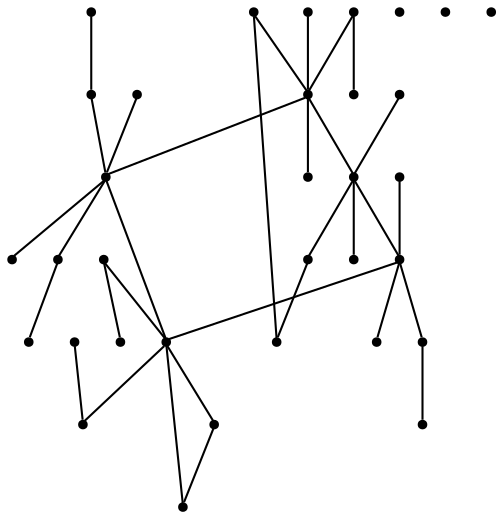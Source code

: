 graph {
  node [shape=point,comment="{\"directed\":false,\"doi\":\"10.1007/978-3-031-22203-0_18\",\"figure\":\"2 (1)\"}"]

  v0 [pos="648.4866542028506,1642.9088250443494"]
  v1 [pos="771.3051553467476,1354.2174176859037"]
  v2 [pos="771.8656872487545,1472.0431496240594"]
  v3 [pos="761.9432233743383,1318.8049849648778"]
  v4 [pos="760.1679619290483,1510.1393622105452"]
  v5 [pos="747.7659948833376,1537.3694012124904"]
  v6 [pos="747.5221968898838,1286.5501553966992"]
  v7 [pos="733.2001457775762,1252.3931016263873"]
  v8 [pos="728.1670271341607,1569.1813746731725"]
  v9 [pos="705.9926648798007,1596.2394409071194"]
  v10 [pos="705.690556307318,1227.7144848206144"]
  v11 [pos="688.9180619306042,1201.8981579889492"]
  v12 [pos="677.8663313462907,1622.352753803838"]
  v13 [pos="644.9704213665141,1179.3156440947296"]
  v14 [pos="494.1902012054225,1137.2001204738917"]
  v15 [pos="530.8126786101759,1143.3104156149072"]
  v16 [pos="511.9221812167802,1681.8353968066185"]
  v17 [pos="454.6193037401659,1147.9298667802882"]
  v18 [pos="454.1713074403797,1676.243913207144"]
  v19 [pos="422.62253398663745,1152.540924377403"]
  v20 [pos="293.1123375005105,1573.9633558422524"]
  v21 [pos="399.7147111283412,1658.7673912933687"]
  v22 [pos="362.808851940117,1183.0829573181818"]
  v23 [pos="362.38792840916574,1638.5998723171774"]
  v24 [pos="322.7774630509966,1216.9139018850626"]
  v25 [pos="327.296930353353,1611.5625356533421"]
  v26 [pos="254.17695460455505,1323.425358151015"]
  v27 [pos="262.52827585449154,1302.3431309967295"]
  v28 [pos="249.9241930231281,1487.5537007282257"]
  v29 [pos="246.02565072248734,1351.6858030390867"]
  v30 [pos="239.16830755215432,1413.8345167500383"]
  v31 [pos="235.0426592177055,1440.5103258958648"]
  v32 [pos="231.18370070708167,1373.4661588751446"]

  v0 -- v15 [id="-1",pos="648.4866542028506,1642.9088250443494 765.4261199826967,1640.3512348472543 778.9157669131299,1579.0088759785974 786.4919453513289,1532.8437418137198 794.0681237895279,1486.674538039986 795.722567241192,1455.6824317947544 785.1501025610678,1437.2296806627526 774.5775107041081,1418.7811263148835 751.7822711393461,1412.8761238643772 718.7770208753378,1410.621687733258 685.7717070229119,1408.3671244268621 642.5649033192112,1409.7631274398534 602.966869496702,1395.8235725294994 563.3730325097608,1381.8840176191457 527.3923530048323,1352.61310156958 530.8126786101759,1143.3104156149072"]
  v27 -- v24 [id="-6",pos="262.52827585449154,1302.3431309967295 275.42725394720503,1304.3560612772822 275.42725394720503,1304.3560612772822 275.42725394720503,1304.3560612772822 288.3376421866192,1306.3687372072811 314.1542536240883,1310.3985402019657 329.244166674307,1306.543857563379 344.3340479303168,1302.6849781406597 348.70559267600345,1290.9498794776584 345.83845451042265,1274.6933182000198 342.97134813905075,1258.4450233153705 332.87388893912987,1237.6795897754932 327.82309271559427,1227.29471102585 322.7774630509966,1216.9139018850626 322.7774630509966,1216.9139018850626 322.7774630509966,1216.9139018850626"]
  v20 -- v18 [id="-7",pos="293.1123375005105,1573.9633558422524 299.1059909874618,1585.951628687463 299.1059909874618,1585.951628687463 299.1059909874618,1585.951628687463 305.09859526552106,1597.94082355343 317.08800065720766,1621.9151436765078 335.0700421211624,1639.8928951498124 353.0479185437579,1657.8745890566963 377.026729327131,1669.8639110979402 409.5652406052367,1678.9485498179924 442.10375188334234,1688.0291189291886 483.21029373889894,1694.2174678963154 509.8145431121832,1693.3798915235761 536.4187924854674,1692.546384759693 548.5206857880615,1684.695219048933 554.5674991922083,1680.7696997811913 560.618509431923,1676.8399837293168 560.618509431923,1676.8399837293168 558.8181941500601,1665.5341016253794 557.0262089509155,1654.224149912586 553.429838811175,1631.6041193117221 545.3993847169422,1618.2687741412537 537.360600539991,1604.933556146062 524.8835991613969,1600.8788267971327 508.9394075136158,1612.08462195826 492.9952158658346,1623.2946139035203 473.5796053190895,1649.7651303588375 463.8780794019646,1663.0045853706292 454.1713074403797,1676.243913207144 454.1713074403797,1676.243913207144 454.1713074403797,1676.243913207144"]
  v23 -- v18 [id="-8",pos="362.38792840916574,1638.5998723171774 372.54686171189604,1626.8117733575866 372.54686171189604,1626.8117733575866 372.54686171189604,1626.8117733575866 382.6943014081275,1615.0224980266858 402.99751088330873,1591.4440745401607 419.47098072579837,1581.7133854141694 435.94025373272,1571.9745570704652 448.5756220655907,1576.0834630872941 453.72227782880594,1594.1485839757327 458.86476855066195,1612.2096352553147 456.5185467028624,1644.2225774470962 455.34753419674666,1660.2333089147585 454.1713074403797,1676.243913207144 454.1713074403797,1676.243913207144 454.1713074403797,1676.243913207144"]
  v16 -- v21 [id="-9",pos="511.9221812167802,1681.8353968066185 510.785570044639,1667.2635582140347 510.785570044639,1667.2635582140347 510.785570044639,1667.2635582140347 509.64787786939695,1652.7030064272633 507.37669035448096,1623.573763636008 496.9541989574972,1605.996232758666 486.5275425191543,1588.4103083130583 467.95791228146214,1582.3801653902203 399.7147111283412,1658.7673912933687"]
  v15 -- v13 [id="-10",pos="530.8126786101759,1143.3104156149072 531.3388409724173,1156.1632895791688 531.3388409724173,1156.1632895791688 531.3388409724173,1156.1632895791688 531.8680873729169,1169.0152415226735 532.9224469267658,1194.7232150185396 542.2614234803862,1207.9126901465647 551.6004000340064,1221.102038099313 569.2198603402477,1221.7730148594972 587.7228181219837,1214.9136891321862 606.2257759037195,1208.050166620742 625.6163644081005,1193.6688047989248 635.3095920367158,1186.4719558870936 644.9704213665141,1179.3156440947296 644.9704213665141,1179.3156440947296 644.9704213665141,1179.3156440947296"]
  v11 -- v1 [id="-12",pos="688.9180619306042,1201.8981579889492 674.2740944537009,1205.8790302959003 674.2740944537009,1205.8790302959003 674.2740944537009,1205.8790302959003 659.6342602239479,1209.8588534068183 630.3504585172917,1217.8183724533776 612.9768310338706,1217.7016255493122 595.6074003860175,1217.593272213513 590.1398774670986,1209.4045833182327 594.5614345033047,1198.5988815777914 598.9787947039426,1187.7930526620733 613.276904776987,1174.3619445082047 620.4279946428754,1167.644292039204 627.5750148500314,1160.9308363543362 627.5750148500314,1160.9308363543362 638.6392723526311,1161.6016859392437 649.6993966080805,1162.2642691311617 671.8237147777121,1163.5978290832638 698.4071071499914,1182.7881968204722 724.9904995222707,1201.965974205281 756.0288328500475,1239.0047561593294 768.9183322942479,1270.5510922606795 781.812092162434,1302.0932315778969 776.561214982612,1328.1595850036717 773.9358399811186,1341.186402952721 771.3062045556395,1354.2175448611804 771.3062045556395,1354.2175448611804 771.3051553467476,1354.2174176859037"]
  v5 -- v0 [id="-15",pos="747.7659948833376,1537.3694012124904 738.5593776211556,1523.8674564294668 738.5593776211556,1523.8674564294668 738.5593776211556,1523.8674564294668 729.35368239103,1510.3695812552994 710.9341526133138,1483.3697612981084 704.5872654660507,1465.9297068949438 698.2487719899236,1448.4896524917795 703.974654649949,1440.6009700743753 717.2018085921253,1443.21391331068 713.0927886289045,1428.0575453522895 718.8770454563765,1420.0938295215972 730.5455836923595,1420.48972615815 742.2140583399248,1420.885622794703 759.7710748199868,1429.6411318985013 768.547421053816,1434.0167244706954 777.323830876063,1438.3923170428895 777.323830876063,1438.3923170428895 780.5326931983523,1448.9980992482647 783.7456887677919,1459.607951062496 790.1634134123705,1480.8235850821025 781.3870035901235,1512.4116346742298 772.6105937678766,1543.9953603069475 748.6359162316538,1585.951628687463 723.9528637222763,1609.4258956223216 699.2697476244812,1632.9084289501698 673.8781929651136,1637.9050183987815 661.1844822590051,1640.409608299287 648.4866542028506,1642.9088250443494 648.4866542028506,1642.9088250443494 648.4866542028506,1642.9088250443494"]
  v28 -- v20 [id="-20",pos="249.9241930231281,1487.5537007282257 263.99208520417335,1489.529114302134 263.99208520417335,1489.529114302134 263.99208520417335,1489.529114302134 278.0568257842664,1491.5002039166327 306.18630694445255,1495.446579929763 320.2552125659048,1506.7565316425564 334.3199531459979,1518.0666105306268 334.3199531459979,1536.7401379430835 293.1123375005105,1573.9633558422524"]
  v31 -- v27 [id="-21",pos="235.0426592177055,1440.5103258958648 249.03138381871682,1446.3810864031036 249.03138381871682,1446.3810864031036 249.03138381871682,1446.3810864031036 263.02525510728555,1452.248572146966 291.0130612728408,1463.983670809967 304.6360531151865,1474.7644461961634 318.2674068344595,1485.5368280140938 317.53811127188226,1495.3508169463628 307.40316669972844,1501.155859629336 297.2765522102931,1506.9607751370324 277.740123669922,1508.7528019618535 267.97189350263204,1509.6487517866256 258.20782837670123,1510.5447016113976 258.20782837670123,1510.5447016113976 249.89399249899773,1503.2186426183785 241.58018841550305,1495.884190057093 224.96087853702323,1481.2236785027885 215.80109414447566,1449.744109421737 206.64544299907843,1418.268609949542 204.95348238097262,1369.9740529506 213.98411869717577,1342.6032627111008 223.0147550133789,1315.2367964310117 242.77202612841484,1308.7900273015089 252.64861095946205,1305.5646079323294 262.52827585449154,1302.3431309967295 262.52827585449154,1302.3431309967295 262.52827585449154,1302.3431309967295"]
  v27 -- v25 [id="-22",pos="262.52827585449154,1302.3431309967295 255.99407461614834,1302.7282455543495 254.65206341593716,1302.8073525507216 251.07336688204074,1303.0183045410467 239.61737293221302,1303.693478085364 216.7095818681256,1305.0436979987219 200.76116159056755,1315.549393261287 184.81700173699525,1326.050891739719 175.83634591710265,1345.7037959585023 177.28660695953874,1376.5249786317688 178.7368680019748,1407.3461613050354 190.62205197705455,1449.3315528239286 205.4202849552929,1478.9399920580147 220.22258759226398,1508.5485584673772 237.93377419103447,1525.7802997672095 250.02736920511907,1533.8981520333346 262.1209642192037,1542.0118075153266 268.58863756588397,1541.0117011388884 286.3123192887321,1537.486148116556 304.0359692173714,1533.9605950942234 333.0113988924016,1527.9139193854069 351.585194171453,1547.9709866337325 361.95354003076693,1570.153407107266 344.6215947551467,1590.856524761531 335.96186967937547,1601.2121531975197 327.296930353353,1611.5625356533421 327.296930353353,1611.5625356533421 327.296930353353,1611.5625356533421"]
  v27 -- v1 [id="-23",pos="262.52827585449154,1302.3431309967295 361.85764869687847,1320.7832917763324 457.5353890902696,1312.423806484364 510.23963168449365,1288.2535092597993 562.9396774431497,1264.0791424263784 572.6662254026387,1224.114947581027 583.9222019845977,1195.9733479890874 595.1739817309885,1167.8275516130147 607.9509932642814,1151.5168136674763 633.6467549139156,1151.3125701730003 659.3425165635499,1151.1083266785242 697.9570283295257,1167.010704810387 725.0530069368677,1186.3760657284167 752.1489855442098,1205.7414266464464 767.7306278284864,1228.5655735665096 775.8944268346318,1259.028376309867 784.0540925936267,1289.4871094443683 784.7958514860728,1327.5885680110205 771.3051553467476,1354.2174176859037"]
  v20 -- v12 [id="-25",pos="293.1123375005105,1573.9633558422524 293.11335491519367,1580.7999668728662 293.11335491519367,1582.2049655495744 293.11335491519367,1585.951628687463 293.11335491519367,1597.94082355343 293.11335491519367,1621.9151436765078 307.95737155417453,1646.7147041704793 322.8014199873643,1671.5183342733071 352.48948505953484,1697.1512743558849 397.7383672091859,1709.7030926462369 442.98305252326895,1722.2591077207219 503.79275175040056,1721.7381977871141 538.5274480047475,1718.254358255559 573.2579792177354,1714.7705187240038 581.9219011290746,1708.3237495945011 583.8096504852723,1664.1297050441221 585.6974634298876,1619.9398572778762 580.8133642433471,1538.0028612660305 677.8663313462907,1622.352753803838"]
  v20 -- v23 [id="-26",pos="293.1123375005105,1573.9633558422524 376.1349017689179,1552.5466259162697 382.1025475930308,1554.4843956082573 380.8064884635121,1569.1491039466948 379.50629608684307,1583.8138122851324 370.9507606334698,1611.2094017035997 366.67091038610357,1624.9031268039769 362.38792840916574,1638.5998723171774 362.38792840916574,1638.5998723171774 362.38792840916574,1638.5998723171774"]
  v26 -- v15 [id="-30",pos="254.17695460455505,1323.425358151015 383.0152003580399,1340.2113501058045 335.436788320235,1300.0053950593328 309.8910635421589,1277.1395346484926 284.3411737227236,1254.2736742376521 280.81560928608997,1248.7561748554326 283.37017858447666,1234.4124569155365 285.92891292422263,1220.07700536863 294.56778099898895,1196.923601657036 315.7044756591455,1171.453191578157 336.8412021135109,1145.9827814992782 370.48405344177604,1118.191168268981 398.1051134082586,1104.443266500704 425.7345034574596,1090.6995615165604 447.3421339390868,1091.0037647785696 468.45383835108805,1099.8218441185336 489.5696760102397,1108.643993067354 510.18965118818306,1125.975694134719 520.5037879214095,1134.6393826886967 530.8137596132768,1143.3114648109406 520.5037879214095,1134.6393826886967 520.5037879214095,1134.6393826886967 530.8126786101759,1143.3104156149072 530.8126786101759,1143.3104156149072 530.8126786101759,1143.3104156149072"]
  v1 -- v14 [id="-32",pos="771.3051553467476,1354.2174176859037 772.4480617722407,1353.7090981046952 773.589918988842,1353.2007785234866 779.0283184124552,1341.2072596981097 784.4666542476507,1329.2180648321425 794.1973990427077,1305.743797897284 796.5644143030945,1283.5030039717176 798.9231630691805,1261.253816477885 793.9181823005963,1240.2299627756322 773.814958399075,1216.8265324699287 753.7117344975535,1193.4147085959592 718.5144642986631,1167.6276320779484 688.6347119413422,1153.3838739055855 658.7549595840213,1139.1401157332225 634.1843949855514,1136.448069474773 619.6612455022741,1137.4856925578556 605.1339627718465,1138.527512425071 600.6457014854755,1143.299001633818 581.0801176555898,1166.748342214432 561.5103369901361,1190.197555619769 526.8673034399008,1232.3204236128395 494.1902012054225,1137.2001204738917"]
  v22 -- v15 [id="-35",pos="362.808851940117,1183.0829573181818 363.07870528772247,1198.252964825005 363.07870528772247,1198.252964825005 363.07870528772247,1198.252964825005 363.34123007018826,1213.421795960518 363.874673306256,1243.763782190954 359.4989635192102,1260.5787701088445 355.1232537321643,1277.3937580267352 345.8467845931411,1280.6775508479473 336.45363070764216,1273.7473884914812 327.0604768221433,1266.8130293508818 317.5506063959599,1249.6521246802047 312.7956870799726,1241.0759327166377 308.04076776398534,1232.495416793661 308.04076776398534,1232.495416793661 311.399635163624,1221.9355448631961 314.76266760462187,1211.3756729327313 321.4845674452584,1190.2559290718016 346.60523544523284,1169.194431487628 371.7259034452073,1148.128864294598 415.24533960451964,1127.12993694659 449.0132375561877,1122.825181003551 482.7811037136469,1118.520425060512 506.7974316634619,1130.913910131298 518.8035290147942,1137.1106526666913 530.8126786101759,1143.3104156149072 530.8126786101759,1143.3104156149072 530.8126786101759,1143.3104156149072"]
  v25 -- v21 [id="-37",pos="327.296930353353,1611.5625356533421 338.04973178606843,1602.579033072133 338.04973178606843,1602.579033072133 338.04973178606843,1602.579033072133 348.79309033875575,1593.5902845107576 370.29653119798496,1575.6084634285967 389.462080292133,1569.3575442253039 408.63595946899954,1563.1066250220113 425.48030875771224,1568.5824109134537 399.7147111283412,1658.7673912933687"]
  v1 -- v20 [id="-39",pos="771.3051553467476,1354.2174176859037 599.3455091088064,1434.529240836037 580.4966303347938,1520.5293597650782 575.9625853876803,1582.1175484437115 571.4285404405666,1643.7100610817547 581.2092657319342,1680.882122725847 555.655179076931,1698.6139172138983 530.0969591747772,1716.3415149178163 469.2038955320437,1714.6329150745498 415.3744876808641,1700.3391770184203 361.5409147883252,1686.0370453940245 314.76263581041303,1659.1622387338884 293.1123375005105,1573.9633558422524"]
  v16 -- v0 [id="-40",pos="511.9221812167802,1681.8353968066185 517.9117014565811,1669.5805645813195 517.9117014565811,1669.5805645813195 517.9117014565811,1669.5805645813195 523.9001406932812,1657.3329495529767 535.877082755099,1632.8335227121581 550.208513159017,1616.9602677186733 564.5441403985031,1601.082943116332 581.2342559800895,1593.8235239683347 598.0036663185452,1599.5868531605308 614.7813431513017,1605.3461127438704 631.6339907285239,1624.1279934921265 640.0644795584942,1633.5168354741882 648.4866542028506,1642.9088250443494 648.4866542028506,1642.9088250443494 648.4866542028506,1642.9088250443494"]
  v3 -- v7 [id="-43",pos="761.9432233743383,1318.8049849648778 675.7702027452971,1337.7484736960762 666.122822365842,1323.2838120679814 674.0907690454777,1306.6480141150453 682.0545188895455,1290.0164129462423 707.629398957136,1271.2012122754752 720.414804161565,1261.7997799410145 733.2001457775762,1252.3931016263873 733.2001457775762,1252.3931016263873 733.2001457775762,1252.3931016263873"]
  v3 -- v0 [id="-45",pos="761.9432233743383,1318.8049849648778 688.6972193559393,1376.1706683107163 733.5960472661634,1390.3186634996791 759.0625726699967,1398.6698823986583 784.5249648266797,1407.0211012976374 790.5593149009576,1409.5756710819096 796.568547550245,1422.8400524479462 802.582040623518,1436.1086305981157 808.574676695786,1460.0830778964703 805.5783268654432,1493.0503433650567 802.582040623518,1526.0135392247867 790.5926352318313,1567.969807605302 775.6068800098018,1594.9403772488386 760.6253216233404,1621.9151436765078 742.6433437478034,1633.9002689336187 720.9565138919335,1639.3969115704494 699.2697476244812,1644.8977509914134 673.8781929651136,1643.9017142238315 661.1844822590051,1643.4058578197455 657.2164060236117,1643.2509026934686 655.7283774353392,1643.1927945211146 648.4866542028506,1642.9088250443494"]
  v15 -- v20 [id="-48",pos="530.8126786101759,1143.3104156149072 530.8137278190679,1143.3114648109406 493.33694002254316,1119.470424377907 459.38984990980236,1112.5528523738399 425.4385947557024,1105.630956410363 395.0212659151634,1115.6241353075866 367.80857076713676,1134.1935061683773 340.6001042488871,1152.7628770291678 316.60043646450896,1179.9085670288023 305.6695238738217,1200.2698375391371 294.7386112831344,1220.639501617738 296.8764538861379,1234.2082134210605 305.6445336256664,1248.535271399701 314.41258157098605,1262.8582597694854 329.81503169418994,1277.9353975304548 368.02944513601045,1328.9887678081448 406.25222045475823,1380.037941301702 467.29945421620033,1467.0716137049692 293.1123375005105,1573.9633558422524"]
  v15 -- v17 [id="-49",pos="530.8126786101759,1143.3104156149072 529.4968752769621,1156.7592329260647 529.4968752769621,1156.7592329260647 529.4968752769621,1156.7592329260647 528.1883528175747,1170.2113250005984 525.5545841449452,1197.119324407969 519.9203641890313,1211.9716162796271 514.2819473975494,1226.8279777601417 505.63891428142375,1229.6408405315126 494.2537578289115,1216.95561537584 482.86443633504,1204.2745870043 468.74138517591797,1176.1038642739825 461.68192621993217,1162.0184393211853 454.6193037401659,1147.9298667802882 454.6193037401659,1147.9298667802882 454.6193037401659,1147.9298667802882"]
  v13 -- v10 [id="-50",pos="644.9704213665141,1179.3156440947296 636.92232148637,1188.6890024868453 636.92232148637,1188.6890024868453 636.92232148637,1188.6890024868453 628.8376900602586,1198.0987012142955 612.6684907964534,1216.9180986691956 606.7966727178114,1229.3699571920145 600.9207849804366,1241.8260124989665 605.346475263793,1247.9144016985604 623.4160143905,1246.64748159148 641.4813566816389,1245.3889550526662 673.1989414872646,1236.771049598322 689.0348102654974,1232.4454369098944 704.8706154553125,1228.1156274373336 704.829028630138,1228.0697171624233 705.690556307318,1227.7144848206144"]
  v14 -- v19 [id="-51",pos="494.1902012054225,1137.2001204738917 491.27413175242316,1229.1616440886821 474.8965214496131,1234.9624899875223 460.7192611644036,1223.160751479499 446.5461659205533,1211.3548161873427 434.5859158183812,1181.950493272456 428.60580666439955,1167.244198618518 422.62253398663745,1152.540924377403 422.62253398663745,1152.540924377403 422.62253398663745,1152.540924377403"]
  v32 -- v26 [id="-59",pos="231.18370070708167,1373.4661588751446 247.0518763757811,1373.912035395464 247.0518763757811,1373.912035395464 247.0518763757811,1373.912035395464 262.91690044352833,1374.3580390910604 294.65531045595014,1375.2581856999655 312.31228792863317,1369.0905663029503 329.95677027723855,1362.9146805129458 333.52398512746436,1349.6752255011543 254.17695460455505,1323.425358151015"]
  v8 -- v12 [id="-60",pos="728.1670271341607,1569.1813746731725 714.9097004877867,1560.4519682949292 714.9097004877867,1560.4519682949292 714.9097004877867,1560.4519682949292 701.6492898031544,1551.7173159365198 675.1367349281905,1534.2523351791103 656.7713188939352,1532.5520017288331 638.4100361068301,1530.8475986696997 628.1917589132833,1544.9121668771081 677.8663313462907,1622.352753803838"]
  v0 -- v9 [id="-63",pos="648.4866542028506,1642.9088250443494 642.2315092452211,1630.5331763061288 642.2315092452211,1630.5331763061288 642.2315092452211,1630.5331763061288 635.9721833491279,1618.1563511965983 623.4535315569417,1593.4027009775368 620.6572308886764,1576.270919445238 617.8526637261104,1559.1350683040826 624.7787141817661,1549.608749847844 640.6187162071492,1554.2052458757696 656.4629150681004,1558.8017419036955 681.2293955814974,1577.5211795910625 693.6147024617712,1586.876701650613 705.9926648798007,1596.2394409071194 705.9926648798007,1596.2394409071194 705.9926648798007,1596.2394409071194"]
  v0 -- v27 [id="-69",pos="648.4866542028506,1642.9088250443494 551.4003508719288,1492.500310293071 455.6142558147805,1508.3151918345234 395.99642609476956,1515.8079776153745 336.3785963747587,1523.2965666120926 312.92483515631704,1522.4630598482095 289.72113539047245,1522.1463934090777 266.5174515217323,1521.8379933629355 243.55963227002107,1522.050503250401 225.0983566960861,1500.3889927104751 206.63708112215116,1478.7274821705491 192.66401914327403,1435.1919512032318 189.25097441175677,1395.1110094538149 185.8379296802395,1355.0259980955418 192.97657211336366,1318.399772739302 262.52827585449154,1302.3431309967295"]
  v1 -- v2 [id="-73",pos="771.3051553467476,1354.2174176859037 761.237932439442,1363.2438101292 761.237932439442,1363.2438101292 761.237932439442,1363.2438101292 750.3237436026093,1373.0243519636813 728.5036324232445,1392.5730996307984 728.4535883385163,1412.338553969514 728.407741089356,1432.0998115240966 750.1403546059685,1452.0693821820114 761.0045629464906,1462.058364295102 771.8647016282803,1472.0389528399264 761.0045629464906,1462.058364295102 761.0045629464906,1462.058364295102 771.8656872487545,1472.0431496240594 771.8656872487545,1472.0431496240594 771.8656872487545,1472.0431496240594"]
  v28 -- v30 [id="-82",pos="249.9241930231281,1487.5537007282257 263.99208520417335,1484.4699546173565 263.99208520417335,1484.4699546173565 263.99208520417335,1484.4699546173565 278.0568257842664,1481.3862085064875 306.18630694445255,1475.2227858936053 320.2552125659048,1465.604646887546 334.3199531459979,1455.9949014497531 334.3199531459979,1442.9263700099264 318.4632591609691,1433.7249843858087 302.602400134581,1424.5195291528346 270.88484712316415,1419.1812197355696 255.02815313813528,1416.5058334383757 239.1714750502109,1413.834643925315 255.02815313813528,1416.5058334383757 255.02815313813528,1416.5058334383757 239.16830755215432,1413.8345167500383 239.16830755215432,1413.8345167500383 239.16830755215432,1413.8345167500383"]
}